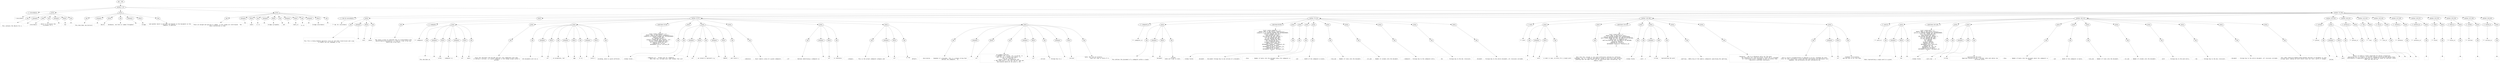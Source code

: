 digraph lpegNode {

node [fontname=Helvetica]
edge [style=dashed]

doc_0 [label="doc - 240"]


doc_0 -> { section_1}
{rank=same; section_1}

section_1 [label="section: 1-14"]


// END RANK doc_0

section_1 -> { header_2 prose_3 prose_4 prose_5 section_6}
{rank=same; header_2 prose_3 prose_4 prose_5 section_6}

header_2 [label="1 : Concordance"]

prose_3 [label="prose"]

prose_4 [label="prose"]

prose_5 [label="prose"]

section_6 [label="section: 15-238"]


// END RANK section_1

header_2 -> leaf_7
leaf_7  [color=Gray,shape=rectangle,fontname=Inconsolata,label="* Concordance"]
// END RANK header_2

prose_3 -> { raw_8 prespace_9 bold_10 raw_11 prespace_12 literal_13 raw_14}
{rank=same; raw_8 prespace_9 bold_10 raw_11 prespace_12 literal_13 raw_14}

raw_8 [label="raw"]

prespace_9 [label="prespace"]

bold_10 [label="bold"]

raw_11 [label="raw"]

prespace_12 [label="prespace"]

literal_13 [label="literal"]

raw_14 [label="raw"]


// END RANK prose_3

raw_8 -> leaf_15
leaf_15  [color=Gray,shape=rectangle,fontname=Inconsolata,label="

  This contains the SQLite for a"]
// END RANK raw_8

prespace_9 -> leaf_16
leaf_16  [color=Gray,shape=rectangle,fontname=Inconsolata,label=" "]
// END RANK prespace_9

bold_10 -> leaf_17
leaf_17  [color=Gray,shape=rectangle,fontname=Inconsolata,label="concordance"]
// END RANK bold_10

raw_11 -> leaf_18
leaf_18  [color=Gray,shape=rectangle,fontname=Inconsolata,label=", which is in essence the
co-product of a"]
// END RANK raw_11

prespace_12 -> leaf_19
leaf_19  [color=Gray,shape=rectangle,fontname=Inconsolata,label=" "]
// END RANK prespace_12

literal_13 -> leaf_20
leaf_20  [color=Gray,shape=rectangle,fontname=Inconsolata,label="Doc"]
// END RANK literal_13

raw_14 -> leaf_21
leaf_21  [color=Gray,shape=rectangle,fontname=Inconsolata,label=".
"]
// END RANK raw_14

prose_4 -> { raw_22 prespace_23 literal_24 raw_25 prespace_26 literal_27 raw_28}
{rank=same; raw_22 prespace_23 literal_24 raw_25 prespace_26 literal_27 raw_28}

raw_22 [label="raw"]

prespace_23 [label="prespace"]

literal_24 [label="literal"]

raw_25 [label="raw"]

prespace_26 [label="prespace"]

literal_27 [label="literal"]

raw_28 [label="raw"]


// END RANK prose_4

raw_22 -> leaf_29
leaf_29  [color=Gray,shape=rectangle,fontname=Inconsolata,label="
This describes two distinct"]
// END RANK raw_22

prespace_23 -> leaf_30
leaf_30  [color=Gray,shape=rectangle,fontname=Inconsolata,label=" "]
// END RANK prespace_23

literal_24 -> leaf_31
leaf_31  [color=Gray,shape=rectangle,fontname=Inconsolata,label="SQLite"]
// END RANK literal_24

raw_25 -> leaf_32
leaf_32  [color=Gray,shape=rectangle,fontname=Inconsolata,label=" databases, one held in common throughout"]
// END RANK raw_25

prespace_26 -> leaf_33
leaf_33  [color=Gray,shape=rectangle,fontname=Inconsolata,label=""]
// END RANK prespace_26

literal_27 -> leaf_34
leaf_34  [color=Gray,shape=rectangle,fontname=Inconsolata,label="bridge"]
// END RANK literal_27

raw_28 -> leaf_35
leaf_35  [color=Gray,shape=rectangle,fontname=Inconsolata,label=" and another which is personal and depends on the documents on the
computer in question.
"]
// END RANK raw_28

prose_5 -> { raw_36 prespace_37 literal_38 raw_39 prespace_40 literal_41 raw_42 prespace_43 literal_44 raw_45 prespace_46 literal_47 raw_48}
{rank=same; raw_36 prespace_37 literal_38 raw_39 prespace_40 literal_41 raw_42 prespace_43 literal_44 raw_45 prespace_46 literal_47 raw_48}

raw_36 [label="raw"]

prespace_37 [label="prespace"]

literal_38 [label="literal"]

raw_39 [label="raw"]

prespace_40 [label="prespace"]

literal_41 [label="literal"]

raw_42 [label="raw"]

prespace_43 [label="prespace"]

literal_44 [label="literal"]

raw_45 [label="raw"]

prespace_46 [label="prespace"]

literal_47 [label="literal"]

raw_48 [label="raw"]


// END RANK prose_5

raw_36 -> leaf_49
leaf_49  [color=Gray,shape=rectangle,fontname=Inconsolata,label="
These are merged and queried in common, so the schema are interleaved.  The
basic distinction is that"]
// END RANK raw_36

prespace_37 -> leaf_50
leaf_50  [color=Gray,shape=rectangle,fontname=Inconsolata,label=" "]
// END RANK prespace_37

literal_38 -> leaf_51
leaf_51  [color=Gray,shape=rectangle,fontname=Inconsolata,label="table"]
// END RANK literal_38

raw_39 -> leaf_52
leaf_52  [color=Gray,shape=rectangle,fontname=Inconsolata,label=" is in"]
// END RANK raw_39

prespace_40 -> leaf_53
leaf_53  [color=Gray,shape=rectangle,fontname=Inconsolata,label=" "]
// END RANK prespace_40

literal_41 -> leaf_54
leaf_54  [color=Gray,shape=rectangle,fontname=Inconsolata,label="bridge.cyclopedia"]
// END RANK literal_41

raw_42 -> leaf_55
leaf_55  [color=Gray,shape=rectangle,fontname=Inconsolata,label=", and"]
// END RANK raw_42

prespace_43 -> leaf_56
leaf_56  [color=Gray,shape=rectangle,fontname=Inconsolata,label=" "]
// END RANK prespace_43

literal_44 -> leaf_57
leaf_57  [color=Gray,shape=rectangle,fontname=Inconsolata,label="table_in"]
// END RANK literal_44

raw_45 -> leaf_58
leaf_58  [color=Gray,shape=rectangle,fontname=Inconsolata,label="
is in"]
// END RANK raw_45

prespace_46 -> leaf_59
leaf_59  [color=Gray,shape=rectangle,fontname=Inconsolata,label=" "]
// END RANK prespace_46

literal_47 -> leaf_60
leaf_60  [color=Gray,shape=rectangle,fontname=Inconsolata,label="bridge.concordance"]
// END RANK literal_47

raw_48 -> leaf_61
leaf_61  [color=Gray,shape=rectangle,fontname=Inconsolata,label=".

"]
// END RANK raw_48

section_6 -> { header_62 prose_63 prose_64 section_65 section_66 section_67 section_68 section_69 section_70 section_71 section_72 section_73 section_74 section_75 section_76 section_77 section_78}
{rank=same; header_62 prose_63 prose_64 section_65 section_66 section_67 section_68 section_69 section_70 section_71 section_72 section_73 section_74 section_75 section_76 section_77 section_78}

header_62 [label="2 : SQL for concordance"]

prose_63 [label="prose"]

prose_64 [label="prose"]

section_65 [label="section: 24-74"]

section_66 [label="section: 75-119"]

section_67 [label="section: 120-160"]

section_68 [label="section: 161-211"]

section_69 [label="section: 212-219"]

section_70 [label="section: 220-222"]

section_71 [label="section: 223-224"]

section_72 [label="section: 225-226"]

section_73 [label="section: 227-228"]

section_74 [label="section: 229-231"]

section_75 [label="section: 232-234"]

section_76 [label="section: 235-236"]

section_77 [label="section: 237-238"]

section_78 [label="section: 239-240"]


// END RANK section_6

header_62 -> leaf_79
leaf_79  [color=Gray,shape=rectangle,fontname=Inconsolata,label="** SQL for concordance"]
// END RANK header_62

prose_63 -> { raw_80 prespace_81 literal_82 raw_83}
{rank=same; raw_80 prespace_81 literal_82 raw_83}

raw_80 [label="raw"]

prespace_81 [label="prespace"]

literal_82 [label="literal"]

raw_83 [label="raw"]


// END RANK prose_63

raw_80 -> leaf_84
leaf_84  [color=Gray,shape=rectangle,fontname=Inconsolata,label="

This file is being handled specially since we lack both transclusion and a way
to handle non-Lua languages in the"]
// END RANK raw_80

prespace_81 -> leaf_85
leaf_85  [color=Gray,shape=rectangle,fontname=Inconsolata,label=" "]
// END RANK prespace_81

literal_82 -> leaf_86
leaf_86  [color=Gray,shape=rectangle,fontname=Inconsolata,label="knit"]
// END RANK literal_82

raw_83 -> leaf_87
leaf_87  [color=Gray,shape=rectangle,fontname=Inconsolata,label=" phase.
"]
// END RANK raw_83

prose_64 -> { raw_88}
{rank=same; raw_88}

raw_88 [label="raw"]


// END RANK prose_64

raw_88 -> leaf_89
leaf_89  [color=Gray,shape=rectangle,fontname=Inconsolata,label="
The luajit script to translate this to [[concordance.orb]
[@concordance/concordance]] is found at [[sql-strip.lua]
[@/etc/sql-strip.lua]].
"]
// END RANK raw_88

section_65 -> { header_90 prose_91 prose_92 prose_93 codeblock_94 prose_95 prose_96 prose_97 prose_98 prose_99 prose_100}
{rank=same; header_90 prose_91 prose_92 prose_93 codeblock_94 prose_95 prose_96 prose_97 prose_98 prose_99 prose_100}

header_90 [label="3 : codepoint"]

prose_91 [label="prose"]

prose_92 [label="prose"]

prose_93 [label="prose"]

codeblock_94 [label="code block 35-48"]

prose_95 [label="prose"]

prose_96 [label="prose"]

prose_97 [label="prose"]

prose_98 [label="prose"]

prose_99 [label="prose"]

prose_100 [label="prose"]


// END RANK section_65

header_90 -> leaf_101
leaf_101  [color=Gray,shape=rectangle,fontname=Inconsolata,label="*** codepoint"]
// END RANK header_90

prose_91 -> { raw_102 prespace_103 literal_104 raw_105 prespace_106 literal_107 raw_108}
{rank=same; raw_102 prespace_103 literal_104 raw_105 prespace_106 literal_107 raw_108}

raw_102 [label="raw"]

prespace_103 [label="prespace"]

literal_104 [label="literal"]

raw_105 [label="raw"]

prespace_106 [label="prespace"]

literal_107 [label="literal"]

raw_108 [label="raw"]


// END RANK prose_91

raw_102 -> leaf_109
leaf_109  [color=Gray,shape=rectangle,fontname=Inconsolata,label="

This decribes an"]
// END RANK raw_102

prespace_103 -> leaf_110
leaf_110  [color=Gray,shape=rectangle,fontname=Inconsolata,label=" "]
// END RANK prespace_103

literal_104 -> leaf_111
leaf_111  [color=Gray,shape=rectangle,fontname=Inconsolata,label="ortho"]
// END RANK literal_104

raw_105 -> leaf_112
leaf_112  [color=Gray,shape=rectangle,fontname=Inconsolata,label=" codepoint in"]
// END RANK raw_105

prespace_106 -> leaf_113
leaf_113  [color=Gray,shape=rectangle,fontname=Inconsolata,label=" "]
// END RANK prespace_106

literal_107 -> leaf_114
leaf_114  [color=Gray,shape=rectangle,fontname=Inconsolata,label="utf"]
// END RANK literal_107

raw_108 -> leaf_115
leaf_115  [color=Gray,shape=rectangle,fontname=Inconsolata,label=" space.
"]
// END RANK raw_108

prose_92 -> { raw_116}
{rank=same; raw_116}

raw_116 [label="raw"]


// END RANK prose_92

raw_116 -> leaf_117
leaf_117  [color=Gray,shape=rectangle,fontname=Inconsolata,label="
Since this descends from Unicode and will stay compatible with that,
it defines a version, so a given codepoint is not unique except within a
version.
"]
// END RANK raw_116

prose_93 -> { raw_118 prespace_119 literal_120 raw_121 prespace_122 literal_123 raw_124 prespace_125 literal_126 raw_127}
{rank=same; raw_118 prespace_119 literal_120 raw_121 prespace_122 literal_123 raw_124 prespace_125 literal_126 raw_127}

raw_118 [label="raw"]

prespace_119 [label="prespace"]

literal_120 [label="literal"]

raw_121 [label="raw"]

prespace_122 [label="prespace"]

literal_123 [label="literal"]

raw_124 [label="raw"]

prespace_125 [label="prespace"]

literal_126 [label="literal"]

raw_127 [label="raw"]


// END RANK prose_93

raw_118 -> leaf_128
leaf_128  [color=Gray,shape=rectangle,fontname=Inconsolata,label="
Orb documents will be in"]
// END RANK raw_118

prespace_119 -> leaf_129
leaf_129  [color=Gray,shape=rectangle,fontname=Inconsolata,label=" "]
// END RANK prespace_119

literal_120 -> leaf_130
leaf_130  [color=Gray,shape=rectangle,fontname=Inconsolata,label="utf"]
// END RANK literal_120

raw_121 -> leaf_131
leaf_131  [color=Gray,shape=rectangle,fontname=Inconsolata,label=", no exceptions, but"]
// END RANK raw_121

prespace_122 -> leaf_132
leaf_132  [color=Gray,shape=rectangle,fontname=Inconsolata,label=" "]
// END RANK prespace_122

literal_123 -> leaf_133
leaf_133  [color=Gray,shape=rectangle,fontname=Inconsolata,label="ggg"]
// END RANK literal_123

raw_124 -> leaf_134
leaf_134  [color=Gray,shape=rectangle,fontname=Inconsolata,label=" is in"]
// END RANK raw_124

prespace_125 -> leaf_135
leaf_135  [color=Gray,shape=rectangle,fontname=Inconsolata,label=" "]
// END RANK prespace_125

literal_126 -> leaf_136
leaf_136  [color=Gray,shape=rectangle,fontname=Inconsolata,label="Latin-1"]
// END RANK literal_126

raw_127 -> leaf_137
leaf_137  [color=Gray,shape=rectangle,fontname=Inconsolata,label="
encoding, which is quite different.
"]
// END RANK raw_127

codeblock_94 -> leaf_138
leaf_138  [color=Gray,shape=rectangle,fontname=Inconsolata,label="local create_codepoint = [[
CREATE TABLE IF NOT EXISTS codepoint (
   codepoint_id INTEGER PRIMARY KEY AUTOINCREMENT,
   codevalue NOT NULL,
   utf INTEGER default 1,
   category STRING NOT NULL DEFAULT 'utf',
   version STRING UNIQUE NOT NULL,
   destription STRING NOT NULL,
   FOREIGN KEY version
      REFERENCES versin (version_ID)
);
]]"]
// END RANK codeblock_94

prose_95 -> { raw_139}
{rank=same; raw_139}

raw_139 [label="raw"]


// END RANK prose_95

raw_139 -> leaf_140
leaf_140  [color=Gray,shape=rectangle,fontname=Inconsolata,label="
- Schema fields :
"]
// END RANK raw_139

prose_96 -> { raw_141 prespace_142 literal_143 raw_144 prespace_145 literal_146 raw_147}
{rank=same; raw_141 prespace_142 literal_143 raw_144 prespace_145 literal_146 raw_147}

raw_141 [label="raw"]

prespace_142 [label="prespace"]

literal_143 [label="literal"]

raw_144 [label="raw"]

prespace_145 [label="prespace"]

literal_146 [label="literal"]

raw_147 [label="raw"]


// END RANK prose_96

raw_141 -> leaf_148
leaf_148  [color=Gray,shape=rectangle,fontname=Inconsolata,label="
   - codepoint_id :  Primary key for codepoint.
                     Note that this includes more code schemes than just
                    "]
// END RANK raw_141

prespace_142 -> leaf_149
leaf_149  [color=Gray,shape=rectangle,fontname=Inconsolata,label=" "]
// END RANK prespace_142

literal_143 -> leaf_150
leaf_150  [color=Gray,shape=rectangle,fontname=Inconsolata,label="utf"]
// END RANK literal_143

raw_144 -> leaf_151
leaf_151  [color=Gray,shape=rectangle,fontname=Inconsolata,label=", we intend to represent e.g."]
// END RANK raw_144

prespace_145 -> leaf_152
leaf_152  [color=Gray,shape=rectangle,fontname=Inconsolata,label=" "]
// END RANK prespace_145

literal_146 -> leaf_153
leaf_153  [color=Gray,shape=rectangle,fontname=Inconsolata,label="EBCDIC"]
// END RANK literal_146

raw_147 -> leaf_154
leaf_154  [color=Gray,shape=rectangle,fontname=Inconsolata,label=" and =Latin-1.
"]
// END RANK raw_147

prose_97 -> { raw_155}
{rank=same; raw_155}

raw_155 [label="raw"]


// END RANK prose_97

raw_155 -> leaf_156
leaf_156  [color=Gray,shape=rectangle,fontname=Inconsolata,label="
   - codevalue    :  Exact numeric value of a given codepoint.
"]
// END RANK raw_155

prose_98 -> { raw_157 prespace_158 literal_159 raw_160}
{rank=same; raw_157 prespace_158 literal_159 raw_160}

raw_157 [label="raw"]

prespace_158 [label="prespace"]

literal_159 [label="literal"]

raw_160 [label="raw"]


// END RANK prose_98

raw_157 -> leaf_161
leaf_161  [color=Gray,shape=rectangle,fontname=Inconsolata,label="
   - utf          :  Boolean identifying a codepoint as"]
// END RANK raw_157

prespace_158 -> leaf_162
leaf_162  [color=Gray,shape=rectangle,fontname=Inconsolata,label=" "]
// END RANK prespace_158

literal_159 -> leaf_163
leaf_163  [color=Gray,shape=rectangle,fontname=Inconsolata,label="utf"]
// END RANK literal_159

raw_160 -> leaf_164
leaf_164  [color=Gray,shape=rectangle,fontname=Inconsolata,label=" or otherwise.
"]
// END RANK raw_160

prose_99 -> { raw_165 prespace_166 literal_167 raw_168}
{rank=same; raw_165 prespace_166 literal_167 raw_168}

raw_165 [label="raw"]

prespace_166 [label="prespace"]

literal_167 [label="literal"]

raw_168 [label="raw"]


// END RANK prose_99

raw_165 -> leaf_169
leaf_169  [color=Gray,shape=rectangle,fontname=Inconsolata,label="
   - category     :  This is the actual codepoint category and"]
// END RANK raw_165

prespace_166 -> leaf_170
leaf_170  [color=Gray,shape=rectangle,fontname=Inconsolata,label=" "]
// END RANK prespace_166

literal_167 -> leaf_171
leaf_171  [color=Gray,shape=rectangle,fontname=Inconsolata,label="utf"]
// END RANK literal_167

raw_168 -> leaf_172
leaf_172  [color=Gray,shape=rectangle,fontname=Inconsolata,label=" is the
                     default.
"]
// END RANK raw_168

prose_100 -> { raw_173 prespace_174 literal_175 raw_176 prespace_177 literal_178 raw_179 prespace_180 literal_181 raw_182}
{rank=same; raw_173 prespace_174 literal_175 raw_176 prespace_177 literal_178 raw_179 prespace_180 literal_181 raw_182}

raw_173 [label="raw"]

prespace_174 [label="prespace"]

literal_175 [label="literal"]

raw_176 [label="raw"]

prespace_177 [label="prespace"]

literal_178 [label="literal"]

raw_179 [label="raw"]

prespace_180 [label="prespace"]

literal_181 [label="literal"]

raw_182 [label="raw"]


// END RANK prose_100

raw_173 -> leaf_183
leaf_183  [color=Gray,shape=rectangle,fontname=Inconsolata,label="
   - description  :  Somewhat of a misnomer, this is a unique string that
                     defines the codepoint.  In"]
// END RANK raw_173

prespace_174 -> leaf_184
leaf_184  [color=Gray,shape=rectangle,fontname=Inconsolata,label=" "]
// END RANK prespace_174

literal_175 -> leaf_185
leaf_185  [color=Gray,shape=rectangle,fontname=Inconsolata,label="utf"]
// END RANK literal_175

raw_176 -> leaf_186
leaf_186  [color=Gray,shape=rectangle,fontname=Inconsolata,label=" an example would be
                     «∞ INFINITY utf: U+221E, utf: E2 88 9E». ¶
                     Note the use of double guillemets: «»,
                     they are required. ¶
                     Latin-1 would say something like
                     «¬ NOT SIGN Latin-1: etc» but the not sign and
                     description would all be Latin-1, not"]
// END RANK raw_176

prespace_177 -> leaf_187
leaf_187  [color=Gray,shape=rectangle,fontname=Inconsolata,label=" "]
// END RANK prespace_177

literal_178 -> leaf_188
leaf_188  [color=Gray,shape=rectangle,fontname=Inconsolata,label="utf"]
// END RANK literal_178

raw_179 -> leaf_189
leaf_189  [color=Gray,shape=rectangle,fontname=Inconsolata,label=".¶
   - version      :  Foreign key to a"]
// END RANK raw_179

prespace_180 -> leaf_190
leaf_190  [color=Gray,shape=rectangle,fontname=Inconsolata,label=" "]
// END RANK prespace_180

literal_181 -> leaf_191
leaf_191  [color=Gray,shape=rectangle,fontname=Inconsolata,label="version"]
// END RANK literal_181

raw_182 -> leaf_192
leaf_192  [color=Gray,shape=rectangle,fontname=Inconsolata,label=" table. Not sure we actually
                     need this come to think of it.

"]
// END RANK raw_182

section_66 -> { header_193 prose_194 codeblock_195 prose_196 prose_197 prose_198 prose_199 prose_200 prose_201 prose_202 prose_203 prose_204}
{rank=same; header_193 prose_194 codeblock_195 prose_196 prose_197 prose_198 prose_199 prose_200 prose_201 prose_202 prose_203 prose_204}

header_193 [label="3 : codepoint_in"]

prose_194 [label="prose"]

codeblock_195 [label="code block 80-99"]

prose_196 [label="prose"]

prose_197 [label="prose"]

prose_198 [label="prose"]

prose_199 [label="prose"]

prose_200 [label="prose"]

prose_201 [label="prose"]

prose_202 [label="prose"]

prose_203 [label="prose"]

prose_204 [label="prose"]


// END RANK section_66

header_193 -> leaf_205
leaf_205  [color=Gray,shape=rectangle,fontname=Inconsolata,label="*** codepoint_in"]
// END RANK header_193

prose_194 -> { raw_206 prespace_207 literal_208 raw_209}
{rank=same; raw_206 prespace_207 literal_208 raw_209}

raw_206 [label="raw"]

prespace_207 [label="prespace"]

literal_208 [label="literal"]

raw_209 [label="raw"]


// END RANK prose_194

raw_206 -> leaf_210
leaf_210  [color=Gray,shape=rectangle,fontname=Inconsolata,label="

This defines the placement of a codepoint within a single"]
// END RANK raw_206

prespace_207 -> leaf_211
leaf_211  [color=Gray,shape=rectangle,fontname=Inconsolata,label=" "]
// END RANK prespace_207

literal_208 -> leaf_212
leaf_212  [color=Gray,shape=rectangle,fontname=Inconsolata,label="document"]
// END RANK literal_208

raw_209 -> leaf_213
leaf_213  [color=Gray,shape=rectangle,fontname=Inconsolata,label=", another
table we'll get to later.
"]
// END RANK raw_209

codeblock_195 -> leaf_214
leaf_214  [color=Gray,shape=rectangle,fontname=Inconsolata,label="local create_codepoint = [[
CREATE TABLE IF NOT EXISTS codepoint_in (
   codepoint_in_id INTEGER PRIMARY KEY AUTOINCREMENT,
   document UNIQUE, NOT NULL,
   disp INTEGER NOT NULL,
   wid INTEGER NOT NULL DEFAULT 1,
   line_num INTEGER NOT NULL,
   col_num INTEGER NOT NULL,
   codepoint INTEGER NOT NULL,
   doc INTEGER NOT NULL,
   document INTEGER NOT NULL,
   FOREIGN KEY codepoint
      REFERENCES codepoint (codepoint_id),
   FOREIGN KEY document
      REFERENCES document (document_id),
   FOREIGN KEY document
      REFERENCES document (document_id),
]]"]
// END RANK codeblock_195

prose_196 -> { raw_215}
{rank=same; raw_215}

raw_215 [label="raw"]


// END RANK prose_196

raw_215 -> leaf_216
leaf_216  [color=Gray,shape=rectangle,fontname=Inconsolata,label="
- Schema fields
"]
// END RANK raw_215

prose_197 -> { raw_217}
{rank=same; raw_217}

raw_217 [label="raw"]


// END RANK prose_197

raw_217 -> leaf_218
leaf_218  [color=Gray,shape=rectangle,fontname=Inconsolata,label="
   - document  :  Doccument foreign key to one version of a document.
"]
// END RANK raw_217

prose_198 -> { raw_219}
{rank=same; raw_219}

raw_219 [label="raw"]


// END RANK prose_198

raw_219 -> leaf_220
leaf_220  [color=Gray,shape=rectangle,fontname=Inconsolata,label="
   - disp      :  Number of bytes into the document where the codepoint is
                  found.
"]
// END RANK raw_219

prose_199 -> { raw_221}
{rank=same; raw_221}

raw_221 [label="raw"]


// END RANK prose_199

raw_221 -> leaf_222
leaf_222  [color=Gray,shape=rectangle,fontname=Inconsolata,label="
   - wid       :  Width of the codepoint in bytes.
"]
// END RANK raw_221

prose_200 -> { raw_223}
{rank=same; raw_223}

raw_223 [label="raw"]


// END RANK prose_200

raw_223 -> leaf_224
leaf_224  [color=Gray,shape=rectangle,fontname=Inconsolata,label="
   - line_num  :  Number of lines into the document.
"]
// END RANK raw_223

prose_201 -> { raw_225}
{rank=same; raw_225}

raw_225 [label="raw"]


// END RANK prose_201

raw_225 -> leaf_226
leaf_226  [color=Gray,shape=rectangle,fontname=Inconsolata,label="
   - col_num   :  Number of columns into the document.
"]
// END RANK raw_225

prose_202 -> { raw_227}
{rank=same; raw_227}

raw_227 [label="raw"]


// END RANK prose_202

raw_227 -> leaf_228
leaf_228  [color=Gray,shape=rectangle,fontname=Inconsolata,label="
   - codepoint :  Foreign key to the codepoint entry.
"]
// END RANK raw_227

prose_203 -> { raw_229}
{rank=same; raw_229}

raw_229 [label="raw"]


// END RANK prose_203

raw_229 -> leaf_230
leaf_230  [color=Gray,shape=rectangle,fontname=Inconsolata,label="
   - doc       :  Foreign key to the doc (revision).
"]
// END RANK raw_229

prose_204 -> { raw_231}
{rank=same; raw_231}

raw_231 [label="raw"]


// END RANK prose_204

raw_231 -> leaf_232
leaf_232  [color=Gray,shape=rectangle,fontname=Inconsolata,label="
   - document  :  Foreign key to the entire document, all revisions included.
"]
// END RANK raw_231

section_67 -> { header_233 prose_234 prose_235 codeblock_236 prose_237 prose_238 prose_239 prose_240 prose_241}
{rank=same; header_233 prose_234 prose_235 codeblock_236 prose_237 prose_238 prose_239 prose_240 prose_241}

header_233 [label="3 : word"]

prose_234 [label="prose"]

prose_235 [label="prose"]

codeblock_236 [label="code block 129-141"]

prose_237 [label="prose"]

prose_238 [label="prose"]

prose_239 [label="prose"]

prose_240 [label="prose"]

prose_241 [label="prose"]


// END RANK section_67

header_233 -> leaf_242
leaf_242  [color=Gray,shape=rectangle,fontname=Inconsolata,label="*** word"]
// END RANK header_233

prose_234 -> { raw_243 prespace_244 literal_245 raw_246}
{rank=same; raw_243 prespace_244 literal_245 raw_246}

raw_243 [label="raw"]

prespace_244 [label="prespace"]

literal_245 [label="literal"]

raw_246 [label="raw"]


// END RANK prose_234

raw_243 -> leaf_247
leaf_247  [color=Gray,shape=rectangle,fontname=Inconsolata,label="

A"]
// END RANK raw_243

prespace_244 -> leaf_248
leaf_248  [color=Gray,shape=rectangle,fontname=Inconsolata,label=" "]
// END RANK prespace_244

literal_245 -> leaf_249
leaf_249  [color=Gray,shape=rectangle,fontname=Inconsolata,label="word"]
// END RANK literal_245

raw_246 -> leaf_250
leaf_250  [color=Gray,shape=rectangle,fontname=Inconsolata,label=" is what is says, an entry for a single word.
"]
// END RANK raw_246

prose_235 -> { raw_251}
{rank=same; raw_251}

raw_251 [label="raw"]


// END RANK prose_235

raw_251 -> leaf_252
leaf_252  [color=Gray,shape=rectangle,fontname=Inconsolata,label="
Note that this concept is very much differently defined for different
languages, but it's coherent and modular enough to work with them smoothly,
granting that the name itself will be inaccurate when considering, say,
Semitic roots.
"]
// END RANK raw_251

codeblock_236 -> leaf_253
leaf_253  [color=Gray,shape=rectangle,fontname=Inconsolata,label="local create_word = [[
CREATE TABLE IF NOT EXISTS word (
   word_id INTEGER PRIMARY KEY AUTOINCREMENT,
   word STRING UNIQUE NOT NULL ON CONFLICT DO NOTHING,
   -- JSON array of codepoint_ids
   spelling BLOB NOT NULL ON CONFLICT DO NOTHING,
   thesaurus INTEGER,
   FOREIGN KEY thesaurus
      REFERENCES thesaurus (thesaurus_id)
);
]]"]
// END RANK codeblock_236

prose_237 -> { raw_254}
{rank=same; raw_254}

raw_254 [label="raw"]


// END RANK prose_237

raw_254 -> leaf_255
leaf_255  [color=Gray,shape=rectangle,fontname=Inconsolata,label="
- Schema fields
"]
// END RANK raw_254

prose_238 -> { raw_256 prespace_257 bold_258 raw_259}
{rank=same; raw_256 prespace_257 bold_258 raw_259}

raw_256 [label="raw"]

prespace_257 [label="prespace"]

bold_258 [label="bold"]

raw_259 [label="raw"]


// END RANK prose_238

raw_256 -> leaf_260
leaf_260  [color=Gray,shape=rectangle,fontname=Inconsolata,label="
   - word : A"]
// END RANK raw_256

prespace_257 -> leaf_261
leaf_261  [color=Gray,shape=rectangle,fontname=Inconsolata,label=" "]
// END RANK prespace_257

bold_258 -> leaf_262
leaf_262  [color=Gray,shape=rectangle,fontname=Inconsolata,label="string"]
// END RANK bold_258

raw_259 -> leaf_263
leaf_263  [color=Gray,shape=rectangle,fontname=Inconsolata,label=" representing the word.
"]
// END RANK raw_259

prose_239 -> { raw_264}
{rank=same; raw_264}

raw_264 [label="raw"]


// END RANK prose_239

raw_264 -> leaf_265
leaf_265  [color=Gray,shape=rectangle,fontname=Inconsolata,label="
   - spelling : JSON array of the numeric codepoints specifying the spelling.
"]
// END RANK raw_264

prose_240 -> { raw_266}
{rank=same; raw_266}

raw_266 [label="raw"]


// END RANK prose_240

raw_266 -> leaf_267
leaf_267  [color=Gray,shape=rectangle,fontname=Inconsolata,label="
   - thesaurus :  Key to a thesaurus entry for the word.
                  The thesaurus will have dictionary fields and is intended
                  for translation across languages as well as within them.
                  Basically a personal wiktionary.

"]
// END RANK raw_266

prose_241 -> { raw_268 prespace_269 literal_270 raw_271}
{rank=same; raw_268 prespace_269 literal_270 raw_271}

raw_268 [label="raw"]

prespace_269 [label="prespace"]

literal_270 [label="literal"]

raw_271 [label="raw"]


// END RANK prose_241

raw_268 -> leaf_272
leaf_272  [color=Gray,shape=rectangle,fontname=Inconsolata,label="
word is fairly straightforward to populate as we go, although the exact
rules for what constitutes a word and what punctuation and whitespace vary
somewhat, the differences are well defined by the"]
// END RANK raw_268

prespace_269 -> leaf_273
leaf_273  [color=Gray,shape=rectangle,fontname=Inconsolata,label=" "]
// END RANK prespace_269

literal_270 -> leaf_274
leaf_274  [color=Gray,shape=rectangle,fontname=Inconsolata,label="utf"]
// END RANK literal_270

raw_271 -> leaf_275
leaf_275  [color=Gray,shape=rectangle,fontname=Inconsolata,label=" standard, wo we merely
 aad new ones as we find them.

"]
// END RANK raw_271

section_68 -> { header_276 prose_277 codeblock_278 prose_279 prose_280 prose_281 prose_282 prose_283 prose_284 prose_285 prose_286 prose_287 prose_288}
{rank=same; header_276 prose_277 codeblock_278 prose_279 prose_280 prose_281 prose_282 prose_283 prose_284 prose_285 prose_286 prose_287 prose_288}

header_276 [label="3 : word_in"]

prose_277 [label="prose"]

codeblock_278 [label="code block 165-184"]

prose_279 [label="prose"]

prose_280 [label="prose"]

prose_281 [label="prose"]

prose_282 [label="prose"]

prose_283 [label="prose"]

prose_284 [label="prose"]

prose_285 [label="prose"]

prose_286 [label="prose"]

prose_287 [label="prose"]

prose_288 [label="prose"]


// END RANK section_68

header_276 -> leaf_289
leaf_289  [color=Gray,shape=rectangle,fontname=Inconsolata,label="*** word_in"]
// END RANK header_276

prose_277 -> { raw_290 prespace_291 literal_292 raw_293}
{rank=same; raw_290 prespace_291 literal_292 raw_293}

raw_290 [label="raw"]

prespace_291 [label="prespace"]

literal_292 [label="literal"]

raw_293 [label="raw"]


// END RANK prose_277

raw_290 -> leaf_294
leaf_294  [color=Gray,shape=rectangle,fontname=Inconsolata,label="

Table representing a single word in a given"]
// END RANK raw_290

prespace_291 -> leaf_295
leaf_295  [color=Gray,shape=rectangle,fontname=Inconsolata,label=" "]
// END RANK prespace_291

literal_292 -> leaf_296
leaf_296  [color=Gray,shape=rectangle,fontname=Inconsolata,label="Doc"]
// END RANK literal_292

raw_293 -> leaf_297
leaf_297  [color=Gray,shape=rectangle,fontname=Inconsolata,label=".
"]
// END RANK raw_293

codeblock_278 -> leaf_298
leaf_298  [color=Gray,shape=rectangle,fontname=Inconsolata,label="local create_word = [[
CREATE TABLE IF NOT EXISTS word_in (
   word_in_id INTEGER PRIMARY KEY AUTOINCREMENT,
   word_repr STRING NOT NULL,
   disp INTEGER NOT NULL,
   wid INTEGER NOT NULL DEFAULT 1,
   line_num INTEGER NOT NULL,
   col_num INTEGER NOT NULL,
   word INTEGER,
   doc INTEGER,
   document INTEGER,
   FOREIGN KEY word
      REFERENCES word (word_id),
   FOREIGN KEY doc
      REFERENCE doc (doc_id)
   FOREIGN KEY document
      REFERENCES document (document_id),
]]"]
// END RANK codeblock_278

prose_279 -> { raw_299}
{rank=same; raw_299}

raw_299 [label="raw"]


// END RANK prose_279

raw_299 -> leaf_300
leaf_300  [color=Gray,shape=rectangle,fontname=Inconsolata,label="
- Schema fields
"]
// END RANK raw_299

prose_280 -> { raw_301 prespace_302 bold_303 raw_304}
{rank=same; raw_301 prespace_302 bold_303 raw_304}

raw_301 [label="raw"]

prespace_302 [label="prespace"]

bold_303 [label="bold"]

raw_304 [label="raw"]


// END RANK prose_280

raw_301 -> leaf_305
leaf_305  [color=Gray,shape=rectangle,fontname=Inconsolata,label="
   - word_repr :  A"]
// END RANK raw_301

prespace_302 -> leaf_306
leaf_306  [color=Gray,shape=rectangle,fontname=Inconsolata,label=" "]
// END RANK prespace_302

bold_303 -> leaf_307
leaf_307  [color=Gray,shape=rectangle,fontname=Inconsolata,label="string"]
// END RANK bold_303

raw_304 -> leaf_308
leaf_308  [color=Gray,shape=rectangle,fontname=Inconsolata,label=" representing the word.
                  Important because we don't consider zebra and zebras two
                  different words.
"]
// END RANK raw_304

prose_281 -> { raw_309}
{rank=same; raw_309}

raw_309 [label="raw"]


// END RANK prose_281

raw_309 -> leaf_310
leaf_310  [color=Gray,shape=rectangle,fontname=Inconsolata,label="
   - disp      :  Number of bytes into the document where the codepoint is
                  found.
"]
// END RANK raw_309

prose_282 -> { raw_311}
{rank=same; raw_311}

raw_311 [label="raw"]


// END RANK prose_282

raw_311 -> leaf_312
leaf_312  [color=Gray,shape=rectangle,fontname=Inconsolata,label="
   - wid       :  Width of the codepoint in bytes.
"]
// END RANK raw_311

prose_283 -> { raw_313}
{rank=same; raw_313}

raw_313 [label="raw"]


// END RANK prose_283

raw_313 -> leaf_314
leaf_314  [color=Gray,shape=rectangle,fontname=Inconsolata,label="
   - line_num  :  Number of lines into the document.
"]
// END RANK raw_313

prose_284 -> { raw_315}
{rank=same; raw_315}

raw_315 [label="raw"]


// END RANK prose_284

raw_315 -> leaf_316
leaf_316  [color=Gray,shape=rectangle,fontname=Inconsolata,label="
   - col_num   :  Number of columns into the document.
"]
// END RANK raw_315

prose_285 -> { raw_317}
{rank=same; raw_317}

raw_317 [label="raw"]


// END RANK prose_285

raw_317 -> leaf_318
leaf_318  [color=Gray,shape=rectangle,fontname=Inconsolata,label="
   - word      :  Foreign key to the word entry.
"]
// END RANK raw_317

prose_286 -> { raw_319}
{rank=same; raw_319}

raw_319 [label="raw"]


// END RANK prose_286

raw_319 -> leaf_320
leaf_320  [color=Gray,shape=rectangle,fontname=Inconsolata,label="
   - doc       :  Foreign key to the doc (revision).
"]
// END RANK raw_319

prose_287 -> { raw_321}
{rank=same; raw_321}

raw_321 [label="raw"]


// END RANK prose_287

raw_321 -> leaf_322
leaf_322  [color=Gray,shape=rectangle,fontname=Inconsolata,label="
   - document  :  Foreign key to the entire document, all revisions included.

"]
// END RANK raw_321

prose_288 -> { raw_323}
{rank=same; raw_323}

raw_323 [label="raw"]


// END RANK prose_288

raw_323 -> leaf_324
leaf_324  [color=Gray,shape=rectangle,fontname=Inconsolata,label="
This table should be deduplicated between editions of documents to save
storage space; adding one word should cause one line's worth of changes.

"]
// END RANK raw_323

section_69 -> { header_325 prose_326}
{rank=same; header_325 prose_326}

header_325 [label="3 : phrase"]

prose_326 [label="prose"]


// END RANK section_69

header_325 -> leaf_327
leaf_327  [color=Gray,shape=rectangle,fontname=Inconsolata,label="*** phrase"]
// END RANK header_325

prose_326 -> { raw_328 prespace_329 literal_330 raw_331}
{rank=same; raw_328 prespace_329 literal_330 raw_331}

raw_328 [label="raw"]

prespace_329 [label="prespace"]

literal_330 [label="literal"]

raw_331 [label="raw"]


// END RANK prose_326

raw_328 -> leaf_332
leaf_332  [color=Gray,shape=rectangle,fontname=Inconsolata,label="

Unlike"]
// END RANK raw_328

prespace_329 -> leaf_333
leaf_333  [color=Gray,shape=rectangle,fontname=Inconsolata,label=" "]
// END RANK prespace_329

literal_330 -> leaf_334
leaf_334  [color=Gray,shape=rectangle,fontname=Inconsolata,label="word"]
// END RANK literal_330

raw_331 -> leaf_335
leaf_335  [color=Gray,shape=rectangle,fontname=Inconsolata,label=" there's no good or linear algorithm for phrase recognition,
populating this is a matter of natural languag processing and making these
concordances is moderately expensive and should be saved for editions rather
than just any orb run.

"]
// END RANK raw_331

section_70 -> { header_336 prose_337}
{rank=same; header_336 prose_337}

header_336 [label="3 : phrase_in"]

prose_337 [label="prose"]


// END RANK section_70

header_336 -> leaf_338
leaf_338  [color=Gray,shape=rectangle,fontname=Inconsolata,label="*** phrase_in"]
// END RANK header_336

prose_337 -> { raw_339}
{rank=same; raw_339}

raw_339 [label="raw"]


// END RANK prose_337

raw_339 -> leaf_340
leaf_340  [color=Gray,shape=rectangle,fontname=Inconsolata,label="

"]
// END RANK raw_339

section_71 -> { header_341 prose_342}
{rank=same; header_341 prose_342}

header_341 [label="3 : line"]

prose_342 [label="prose"]


// END RANK section_71

header_341 -> leaf_343
leaf_343  [color=Gray,shape=rectangle,fontname=Inconsolata,label="*** line"]
// END RANK header_341

prose_342 -> { raw_344}
{rank=same; raw_344}

raw_344 [label="raw"]


// END RANK prose_342

raw_344 -> leaf_345
leaf_345  [color=Gray,shape=rectangle,fontname=Inconsolata,label="
"]
// END RANK raw_344

section_72 -> { header_346 prose_347}
{rank=same; header_346 prose_347}

header_346 [label="3 : line_in"]

prose_347 [label="prose"]


// END RANK section_72

header_346 -> leaf_348
leaf_348  [color=Gray,shape=rectangle,fontname=Inconsolata,label="*** line_in"]
// END RANK header_346

prose_347 -> { raw_349}
{rank=same; raw_349}

raw_349 [label="raw"]


// END RANK prose_347

raw_349 -> leaf_350
leaf_350  [color=Gray,shape=rectangle,fontname=Inconsolata,label="
"]
// END RANK raw_349

section_73 -> { header_351 prose_352}
{rank=same; header_351 prose_352}

header_351 [label="3 : sentence"]

prose_352 [label="prose"]


// END RANK section_73

header_351 -> leaf_353
leaf_353  [color=Gray,shape=rectangle,fontname=Inconsolata,label="*** sentence"]
// END RANK header_351

prose_352 -> { raw_354}
{rank=same; raw_354}

raw_354 [label="raw"]


// END RANK prose_352

raw_354 -> leaf_355
leaf_355  [color=Gray,shape=rectangle,fontname=Inconsolata,label="
"]
// END RANK raw_354

section_74 -> { header_356 prose_357}
{rank=same; header_356 prose_357}

header_356 [label="3 : sentence_in"]

prose_357 [label="prose"]


// END RANK section_74

header_356 -> leaf_358
leaf_358  [color=Gray,shape=rectangle,fontname=Inconsolata,label="*** sentence_in"]
// END RANK header_356

prose_357 -> { raw_359}
{rank=same; raw_359}

raw_359 [label="raw"]


// END RANK prose_357

raw_359 -> leaf_360
leaf_360  [color=Gray,shape=rectangle,fontname=Inconsolata,label="

"]
// END RANK raw_359

section_75 -> { header_361 prose_362}
{rank=same; header_361 prose_362}

header_361 [label="3 : block"]

prose_362 [label="prose"]


// END RANK section_75

header_361 -> leaf_363
leaf_363  [color=Gray,shape=rectangle,fontname=Inconsolata,label="*** block"]
// END RANK header_361

prose_362 -> { raw_364}
{rank=same; raw_364}

raw_364 [label="raw"]


// END RANK prose_362

raw_364 -> leaf_365
leaf_365  [color=Gray,shape=rectangle,fontname=Inconsolata,label="

"]
// END RANK raw_364

section_76 -> { header_366 prose_367}
{rank=same; header_366 prose_367}

header_366 [label="3 : block_in"]

prose_367 [label="prose"]


// END RANK section_76

header_366 -> leaf_368
leaf_368  [color=Gray,shape=rectangle,fontname=Inconsolata,label="*** block_in"]
// END RANK header_366

prose_367 -> { raw_369}
{rank=same; raw_369}

raw_369 [label="raw"]


// END RANK prose_367

raw_369 -> leaf_370
leaf_370  [color=Gray,shape=rectangle,fontname=Inconsolata,label="
"]
// END RANK raw_369

section_77 -> { header_371 prose_372}
{rank=same; header_371 prose_372}

header_371 [label="3 : section"]

prose_372 [label="prose"]


// END RANK section_77

header_371 -> leaf_373
leaf_373  [color=Gray,shape=rectangle,fontname=Inconsolata,label="*** section"]
// END RANK header_371

prose_372 -> { raw_374}
{rank=same; raw_374}

raw_374 [label="raw"]


// END RANK prose_372

raw_374 -> leaf_375
leaf_375  [color=Gray,shape=rectangle,fontname=Inconsolata,label="
"]
// END RANK raw_374

section_78 -> { header_376 prose_377}
{rank=same; header_376 prose_377}

header_376 [label="3 : section_in"]

prose_377 [label="prose"]


// END RANK section_78

header_376 -> leaf_378
leaf_378  [color=Gray,shape=rectangle,fontname=Inconsolata,label="*** section_in"]
// END RANK header_376

prose_377 -> { raw_379}
{rank=same; raw_379}

raw_379 [label="raw"]


// END RANK prose_377

raw_379 -> leaf_380
leaf_380  [color=Gray,shape=rectangle,fontname=Inconsolata,label="
"]
// END RANK raw_379


}
